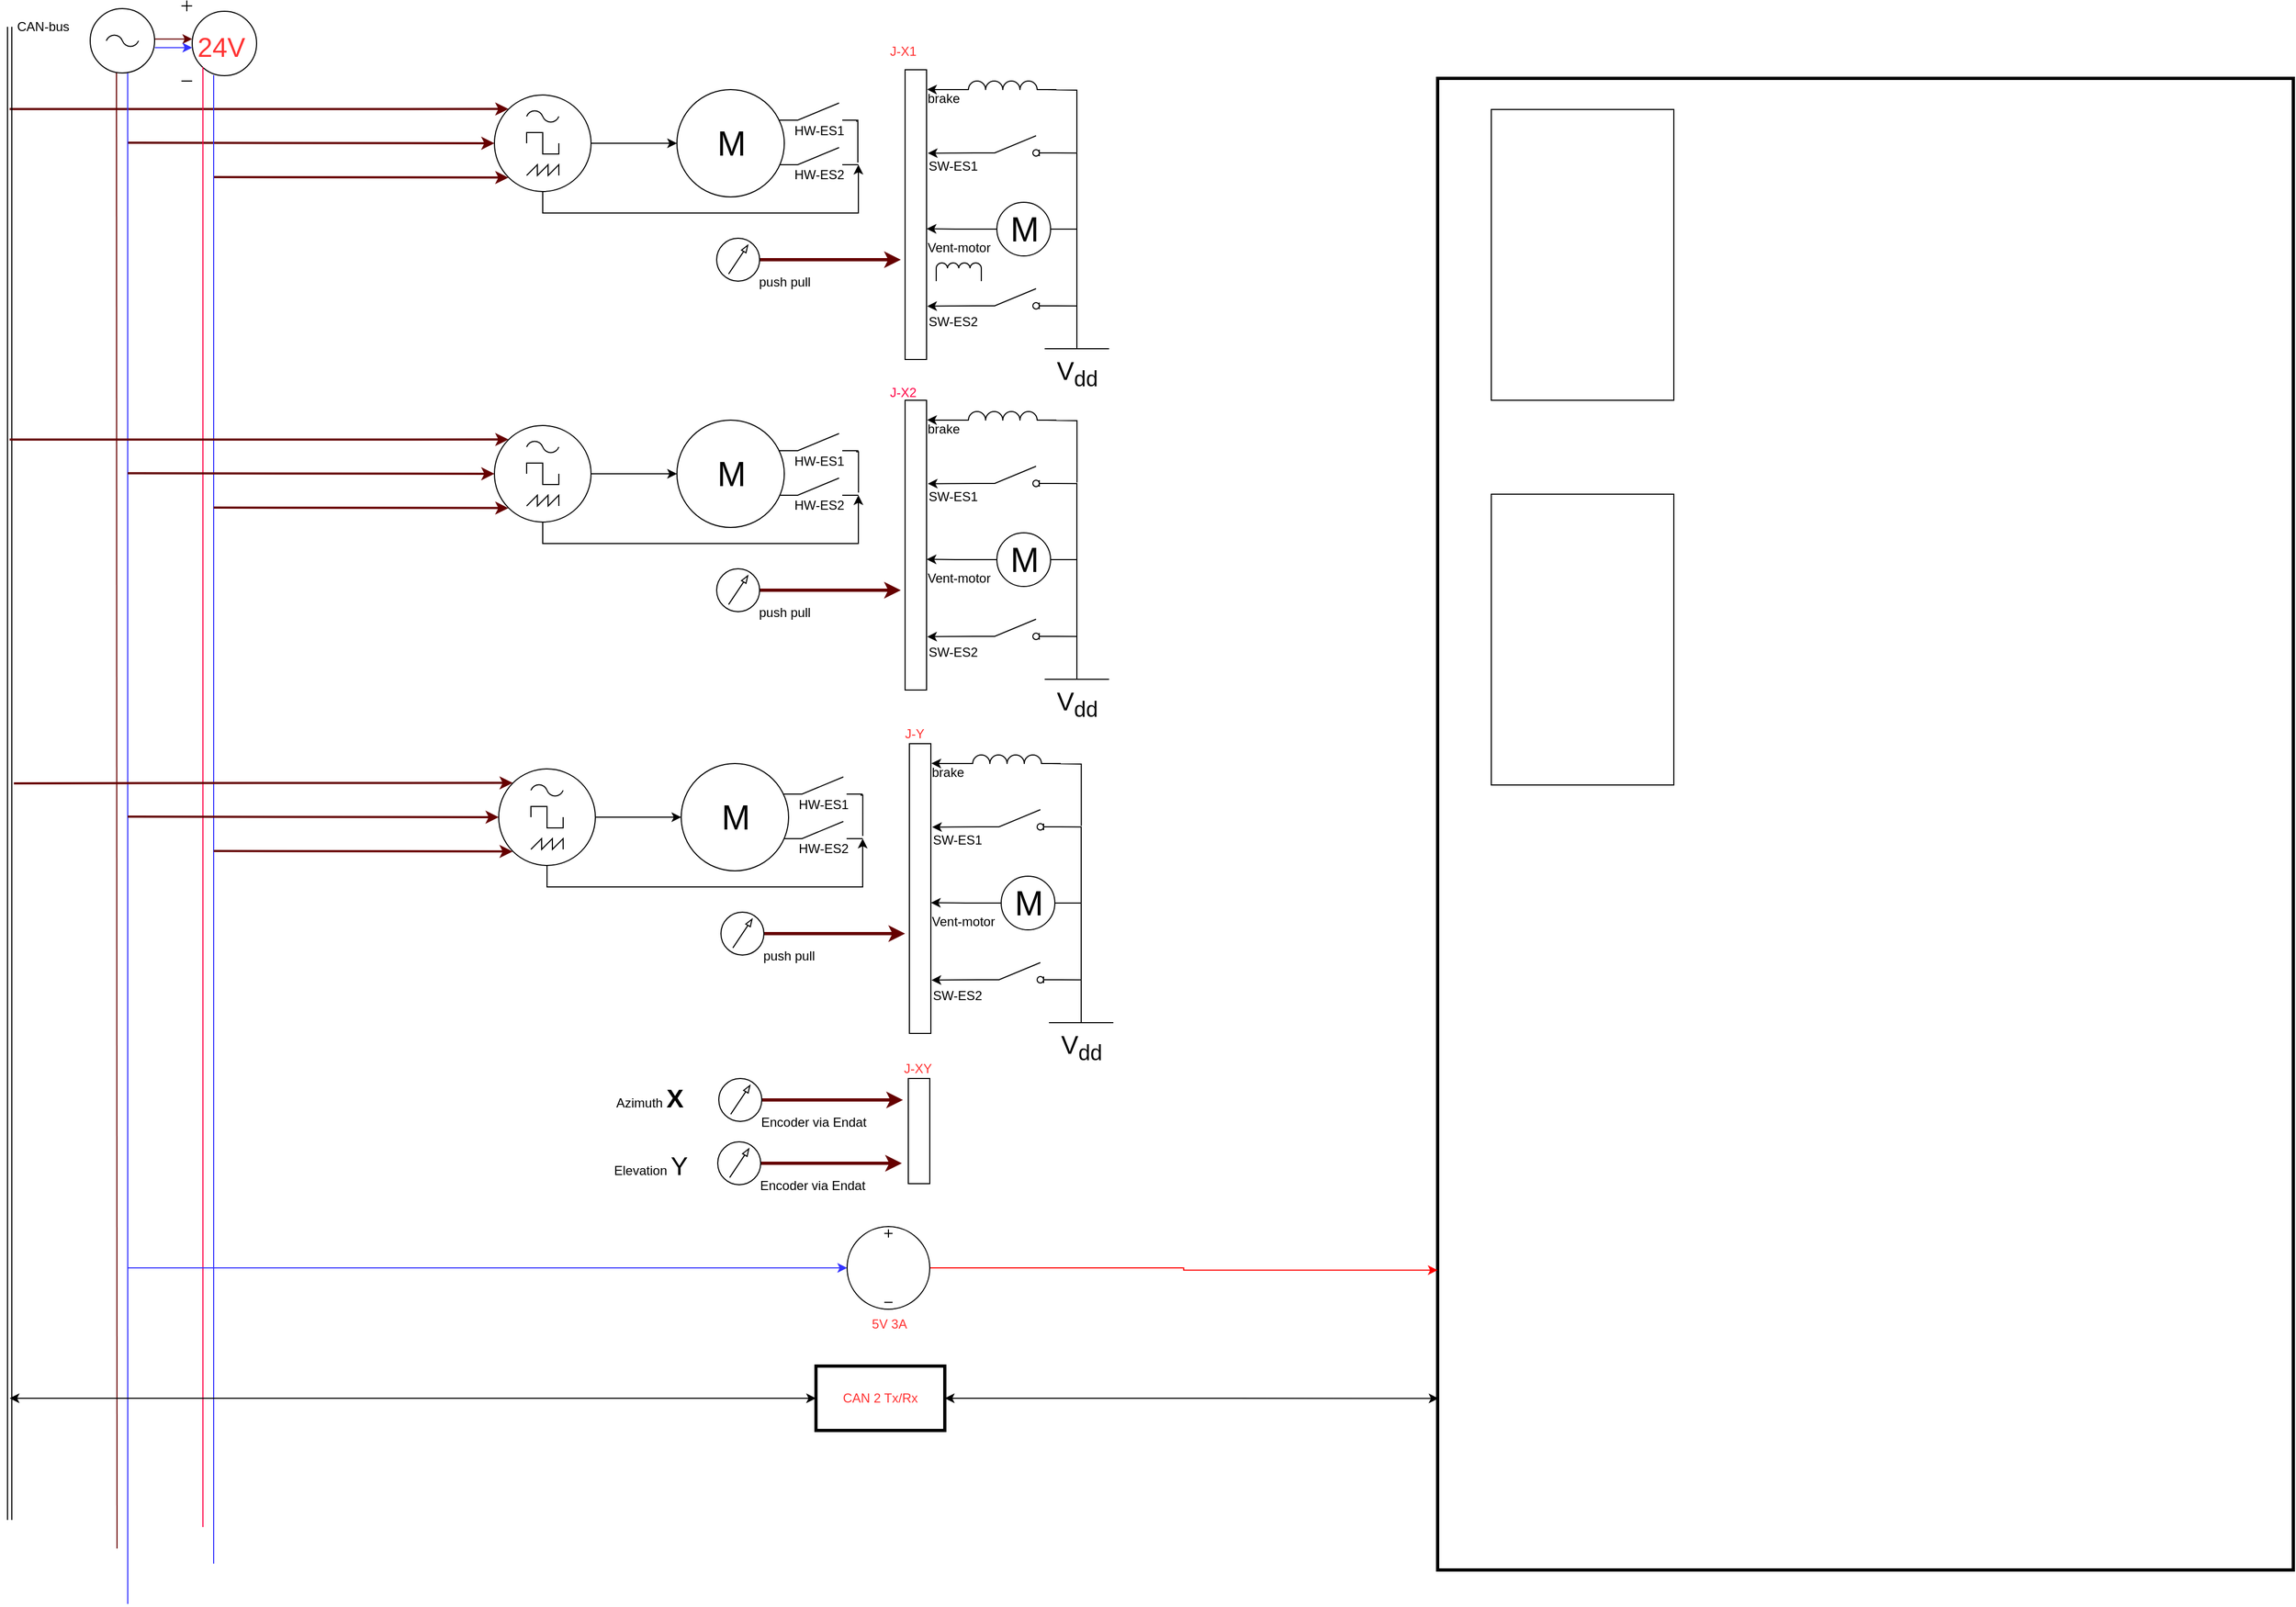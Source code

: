 <mxfile version="11.1.4" type="github"><diagram id="k7Rn1JQ0faa2xJi0YRyc" name="Page-1"><mxGraphModel dx="1357" dy="809" grid="1" gridSize="10" guides="1" tooltips="1" connect="1" arrows="1" fold="1" page="1" pageScale="1" pageWidth="1169" pageHeight="827" math="0" shadow="0"><root><mxCell id="0"/><mxCell id="1" parent="0"/><mxCell id="kiuilXGd3y-0MX6zGz9k-30" style="edgeStyle=orthogonalEdgeStyle;rounded=0;orthogonalLoop=1;jettySize=auto;html=1;exitX=1;exitY=0.845;exitDx=0;exitDy=0;exitPerimeter=0;endArrow=none;endFill=0;entryX=1;entryY=0.845;entryDx=0;entryDy=0;entryPerimeter=0;" parent="1" source="kiuilXGd3y-0MX6zGz9k-1" target="kiuilXGd3y-0MX6zGz9k-16" edge="1"><mxGeometry relative="1" as="geometry"><mxPoint x="1075" y="361" as="targetPoint"/><Array as="points"/></mxGeometry></mxCell><mxCell id="kiuilXGd3y-0MX6zGz9k-32" style="edgeStyle=orthogonalEdgeStyle;rounded=0;orthogonalLoop=1;jettySize=auto;html=1;exitX=0;exitY=0.845;exitDx=0;exitDy=0;exitPerimeter=0;endArrow=classic;endFill=1;entryX=1.06;entryY=0.288;entryDx=0;entryDy=0;entryPerimeter=0;" parent="1" source="kiuilXGd3y-0MX6zGz9k-1" target="kiuilXGd3y-0MX6zGz9k-45" edge="1"><mxGeometry relative="1" as="geometry"><mxPoint x="970.462" y="199.923" as="targetPoint"/></mxGeometry></mxCell><mxCell id="kiuilXGd3y-0MX6zGz9k-1" value="" style="pointerEvents=1;verticalLabelPosition=bottom;shadow=0;dashed=0;align=center;fillColor=#ffffff;html=1;verticalAlign=top;strokeWidth=1;shape=mxgraph.electrical.electro-mechanical.switch_disconnector;" parent="1" vertex="1"><mxGeometry x="999" y="183.5" width="75" height="19" as="geometry"/></mxCell><mxCell id="kiuilXGd3y-0MX6zGz9k-27" style="edgeStyle=orthogonalEdgeStyle;rounded=0;orthogonalLoop=1;jettySize=auto;html=1;exitX=1;exitY=1;exitDx=0;exitDy=0;exitPerimeter=0;entryX=1.02;entryY=0.813;entryDx=0;entryDy=0;entryPerimeter=0;endArrow=none;endFill=0;" parent="1" edge="1"><mxGeometry relative="1" as="geometry"><mxPoint x="888.5" y="170" as="sourcePoint"/><mxPoint x="890" y="208.5" as="targetPoint"/></mxGeometry></mxCell><mxCell id="kiuilXGd3y-0MX6zGz9k-2" value="" style="pointerEvents=1;verticalLabelPosition=bottom;shadow=0;dashed=0;align=center;fillColor=#ffffff;html=1;verticalAlign=top;strokeWidth=1;shape=mxgraph.electrical.electro-mechanical.make_contact;" parent="1" vertex="1"><mxGeometry x="815.5" y="153" width="75" height="16" as="geometry"/></mxCell><mxCell id="kiuilXGd3y-0MX6zGz9k-3" value="" style="pointerEvents=1;verticalLabelPosition=bottom;shadow=0;dashed=0;align=center;fillColor=#ffffff;html=1;verticalAlign=top;strokeWidth=1;shape=mxgraph.electrical.signal_sources.dc_source_1;" parent="1" vertex="1"><mxGeometry x="260" y="57.5" width="70" height="75" as="geometry"/></mxCell><mxCell id="kiuilXGd3y-0MX6zGz9k-244" style="edgeStyle=orthogonalEdgeStyle;rounded=0;orthogonalLoop=1;jettySize=auto;html=1;exitX=1.003;exitY=0.357;exitDx=0;exitDy=0;exitPerimeter=0;startArrow=none;startFill=0;endArrow=classic;endFill=1;strokeColor=#660000;strokeWidth=1;fontColor=#FF3333;entryX=0.143;entryY=0.379;entryDx=0;entryDy=0;entryPerimeter=0;" parent="1" edge="1"><mxGeometry relative="1" as="geometry"><mxPoint x="235.194" y="93.419" as="sourcePoint"/><mxPoint x="270.032" y="92.935" as="targetPoint"/></mxGeometry></mxCell><mxCell id="kiuilXGd3y-0MX6zGz9k-4" value="" style="pointerEvents=1;verticalLabelPosition=bottom;shadow=0;dashed=0;align=center;fillColor=#ffffff;html=1;verticalAlign=top;strokeWidth=1;shape=mxgraph.electrical.signal_sources.ac_source;" parent="1" vertex="1"><mxGeometry x="175" y="65" width="60" height="60" as="geometry"/></mxCell><mxCell id="kiuilXGd3y-0MX6zGz9k-59" style="edgeStyle=orthogonalEdgeStyle;rounded=0;orthogonalLoop=1;jettySize=auto;html=1;exitX=1;exitY=0.5;exitDx=0;exitDy=0;exitPerimeter=0;endArrow=classic;endFill=1;strokeColor=#660000;strokeWidth=3;" parent="1" source="kiuilXGd3y-0MX6zGz9k-5" edge="1"><mxGeometry relative="1" as="geometry"><mxPoint x="930" y="299" as="targetPoint"/></mxGeometry></mxCell><mxCell id="kiuilXGd3y-0MX6zGz9k-5" value="" style="perimeter=ellipsePerimeter;verticalLabelPosition=bottom;shadow=0;dashed=0;align=center;fillColor=#ffffff;html=1;verticalAlign=top;strokeWidth=1;shape=mxgraph.electrical.instruments.ampermeter;" parent="1" vertex="1"><mxGeometry x="758.5" y="279" width="40" height="40" as="geometry"/></mxCell><mxCell id="kiuilXGd3y-0MX6zGz9k-14" value="" style="pointerEvents=1;verticalLabelPosition=bottom;shadow=0;dashed=0;align=center;fillColor=#ffffff;html=1;verticalAlign=top;strokeWidth=1;shape=mxgraph.electrical.electro-mechanical.make_contact;" parent="1" vertex="1"><mxGeometry x="815.5" y="194.5" width="75" height="16" as="geometry"/></mxCell><mxCell id="kiuilXGd3y-0MX6zGz9k-33" style="edgeStyle=orthogonalEdgeStyle;rounded=0;orthogonalLoop=1;jettySize=auto;html=1;exitX=0;exitY=0.845;exitDx=0;exitDy=0;exitPerimeter=0;endArrow=classic;endFill=1;entryX=1.031;entryY=0.816;entryDx=0;entryDy=0;entryPerimeter=0;" parent="1" source="kiuilXGd3y-0MX6zGz9k-16" target="kiuilXGd3y-0MX6zGz9k-45" edge="1"><mxGeometry relative="1" as="geometry"><mxPoint x="970.462" y="341.462" as="targetPoint"/></mxGeometry></mxCell><mxCell id="kiuilXGd3y-0MX6zGz9k-16" value="" style="pointerEvents=1;verticalLabelPosition=bottom;shadow=0;dashed=0;align=center;fillColor=#ffffff;html=1;verticalAlign=top;strokeWidth=1;shape=mxgraph.electrical.electro-mechanical.switch_disconnector;" parent="1" vertex="1"><mxGeometry x="999" y="326" width="75" height="19" as="geometry"/></mxCell><mxCell id="kiuilXGd3y-0MX6zGz9k-17" value="M" style="verticalLabelPosition=middle;shadow=0;dashed=0;align=center;fillColor=#ffffff;html=1;verticalAlign=middle;strokeWidth=1;shape=ellipse;fontSize=32;fontColor=#000000;perimeter=ellipsePerimeter;" parent="1" vertex="1"><mxGeometry x="721.5" y="140.5" width="100" height="100" as="geometry"/></mxCell><mxCell id="kiuilXGd3y-0MX6zGz9k-37" style="edgeStyle=orthogonalEdgeStyle;rounded=0;orthogonalLoop=1;jettySize=auto;html=1;exitX=1;exitY=1;exitDx=0;exitDy=0;exitPerimeter=0;endArrow=none;endFill=0;" parent="1" source="kiuilXGd3y-0MX6zGz9k-19" edge="1"><mxGeometry relative="1" as="geometry"><mxPoint x="1094" y="199" as="targetPoint"/><mxPoint x="864.2" y="199" as="sourcePoint"/><Array as="points"><mxPoint x="1066" y="141"/><mxPoint x="1094" y="141"/></Array></mxGeometry></mxCell><mxCell id="kiuilXGd3y-0MX6zGz9k-47" style="edgeStyle=orthogonalEdgeStyle;rounded=0;orthogonalLoop=1;jettySize=auto;html=1;exitX=0;exitY=1;exitDx=0;exitDy=0;exitPerimeter=0;entryX=1.027;entryY=0.068;entryDx=0;entryDy=0;entryPerimeter=0;endArrow=classic;endFill=1;" parent="1" source="kiuilXGd3y-0MX6zGz9k-19" target="kiuilXGd3y-0MX6zGz9k-45" edge="1"><mxGeometry relative="1" as="geometry"><Array as="points"><mxPoint x="964" y="140"/><mxPoint x="964" y="140"/></Array></mxGeometry></mxCell><mxCell id="kiuilXGd3y-0MX6zGz9k-19" value="" style="pointerEvents=1;verticalLabelPosition=bottom;shadow=0;dashed=0;align=center;fillColor=#ffffff;html=1;verticalAlign=top;strokeWidth=1;shape=mxgraph.electrical.inductors.inductor_3;" parent="1" vertex="1"><mxGeometry x="975" y="132.5" width="100" height="8" as="geometry"/></mxCell><mxCell id="kiuilXGd3y-0MX6zGz9k-35" style="edgeStyle=orthogonalEdgeStyle;rounded=0;orthogonalLoop=1;jettySize=auto;html=1;exitX=1;exitY=0.5;exitDx=0;exitDy=0;endArrow=none;endFill=0;" parent="1" edge="1"><mxGeometry relative="1" as="geometry"><mxPoint x="1093.952" y="270.524" as="targetPoint"/><mxPoint x="1069.667" y="270.524" as="sourcePoint"/></mxGeometry></mxCell><mxCell id="kiuilXGd3y-0MX6zGz9k-36" style="edgeStyle=orthogonalEdgeStyle;rounded=0;orthogonalLoop=1;jettySize=auto;html=1;exitX=0;exitY=0.5;exitDx=0;exitDy=0;endArrow=classic;endFill=1;entryX=1.005;entryY=0.549;entryDx=0;entryDy=0;entryPerimeter=0;" parent="1" source="kiuilXGd3y-0MX6zGz9k-23" target="kiuilXGd3y-0MX6zGz9k-45" edge="1"><mxGeometry relative="1" as="geometry"><mxPoint x="970" y="270.524" as="targetPoint"/></mxGeometry></mxCell><mxCell id="kiuilXGd3y-0MX6zGz9k-23" value="M" style="verticalLabelPosition=middle;shadow=0;dashed=0;align=center;fillColor=#ffffff;html=1;verticalAlign=middle;strokeWidth=1;shape=ellipse;fontSize=32;fontColor=#000000;perimeter=ellipsePerimeter;" parent="1" vertex="1"><mxGeometry x="1019.5" y="245.5" width="50" height="50" as="geometry"/></mxCell><mxCell id="kiuilXGd3y-0MX6zGz9k-25" style="edgeStyle=orthogonalEdgeStyle;rounded=0;orthogonalLoop=1;jettySize=auto;html=1;exitX=1;exitY=0.5;exitDx=0;exitDy=0;exitPerimeter=0;entryX=0;entryY=0.5;entryDx=0;entryDy=0;" parent="1" source="kiuilXGd3y-0MX6zGz9k-24" target="kiuilXGd3y-0MX6zGz9k-17" edge="1"><mxGeometry relative="1" as="geometry"/></mxCell><mxCell id="kiuilXGd3y-0MX6zGz9k-29" style="edgeStyle=orthogonalEdgeStyle;rounded=0;orthogonalLoop=1;jettySize=auto;html=1;exitX=0.5;exitY=1;exitDx=0;exitDy=0;exitPerimeter=0;entryX=1;entryY=1;entryDx=0;entryDy=0;entryPerimeter=0;" parent="1" source="kiuilXGd3y-0MX6zGz9k-24" target="kiuilXGd3y-0MX6zGz9k-14" edge="1"><mxGeometry relative="1" as="geometry"><mxPoint x="903.5" y="279.5" as="targetPoint"/></mxGeometry></mxCell><mxCell id="kiuilXGd3y-0MX6zGz9k-61" style="edgeStyle=orthogonalEdgeStyle;rounded=0;orthogonalLoop=1;jettySize=auto;html=1;exitX=0;exitY=0.5;exitDx=0;exitDy=0;exitPerimeter=0;endArrow=none;endFill=0;strokeColor=#660000;strokeWidth=2;startArrow=classic;startFill=1;" parent="1" source="kiuilXGd3y-0MX6zGz9k-24" edge="1"><mxGeometry relative="1" as="geometry"><mxPoint x="210" y="190" as="targetPoint"/></mxGeometry></mxCell><mxCell id="kiuilXGd3y-0MX6zGz9k-62" style="edgeStyle=orthogonalEdgeStyle;rounded=0;orthogonalLoop=1;jettySize=auto;html=1;exitX=0.145;exitY=0.855;exitDx=0;exitDy=0;exitPerimeter=0;startArrow=classic;startFill=1;endArrow=none;endFill=0;strokeColor=#660000;strokeWidth=2;" parent="1" source="kiuilXGd3y-0MX6zGz9k-24" edge="1"><mxGeometry relative="1" as="geometry"><mxPoint x="290" y="222" as="targetPoint"/></mxGeometry></mxCell><mxCell id="kiuilXGd3y-0MX6zGz9k-63" style="edgeStyle=orthogonalEdgeStyle;rounded=0;orthogonalLoop=1;jettySize=auto;html=1;exitX=0.145;exitY=0.145;exitDx=0;exitDy=0;exitPerimeter=0;startArrow=classic;startFill=1;endArrow=none;endFill=0;strokeColor=#660000;strokeWidth=2;" parent="1" source="kiuilXGd3y-0MX6zGz9k-24" edge="1"><mxGeometry relative="1" as="geometry"><mxPoint x="100" y="158.647" as="targetPoint"/></mxGeometry></mxCell><mxCell id="kiuilXGd3y-0MX6zGz9k-24" value="" style="perimeter=ellipsePerimeter;verticalLabelPosition=bottom;shadow=0;dashed=0;align=center;fillColor=#ffffff;html=1;verticalAlign=top;strokeWidth=1;shape=mxgraph.electrical.instruments.signal_generator;" parent="1" vertex="1"><mxGeometry x="551.5" y="145.5" width="90" height="90" as="geometry"/></mxCell><mxCell id="kiuilXGd3y-0MX6zGz9k-31" value="V&lt;sub&gt;dd&lt;/sub&gt;" style="pointerEvents=1;verticalLabelPosition=bottom;shadow=0;dashed=0;align=center;fillColor=#ffffff;html=1;verticalAlign=top;strokeWidth=1;shape=mxgraph.electrical.signal_sources.vdd;fontSize=24;" parent="1" vertex="1"><mxGeometry x="1064" y="342" width="60" height="40" as="geometry"/></mxCell><mxCell id="kiuilXGd3y-0MX6zGz9k-38" value="HW-ES1" style="text;html=1;resizable=0;points=[];autosize=1;align=left;verticalAlign=top;spacingTop=-4;" parent="1" vertex="1"><mxGeometry x="829" y="169" width="70" height="20" as="geometry"/></mxCell><mxCell id="kiuilXGd3y-0MX6zGz9k-39" value="HW-ES2" style="text;html=1;" parent="1" vertex="1"><mxGeometry x="828.5" y="205.5" width="80" height="30" as="geometry"/></mxCell><mxCell id="kiuilXGd3y-0MX6zGz9k-40" value="brake" style="text;html=1;resizable=0;points=[];autosize=1;align=left;verticalAlign=top;spacingTop=-4;" parent="1" vertex="1"><mxGeometry x="953" y="139" width="50" height="20" as="geometry"/></mxCell><mxCell id="kiuilXGd3y-0MX6zGz9k-41" value="SW-ES1" style="text;html=1;resizable=0;points=[];autosize=1;align=left;verticalAlign=top;spacingTop=-4;" parent="1" vertex="1"><mxGeometry x="954" y="202" width="60" height="20" as="geometry"/></mxCell><mxCell id="kiuilXGd3y-0MX6zGz9k-42" value="&lt;div&gt;SW-ES2&lt;/div&gt;&lt;div&gt;&lt;br&gt;&lt;/div&gt;" style="text;html=1;resizable=0;points=[];autosize=1;align=left;verticalAlign=top;spacingTop=-4;" parent="1" vertex="1"><mxGeometry x="954" y="347" width="60" height="30" as="geometry"/></mxCell><mxCell id="kiuilXGd3y-0MX6zGz9k-43" value="Vent-motor" style="text;html=1;resizable=0;points=[];autosize=1;align=left;verticalAlign=top;spacingTop=-4;" parent="1" vertex="1"><mxGeometry x="953" y="278" width="80" height="20" as="geometry"/></mxCell><mxCell id="kiuilXGd3y-0MX6zGz9k-45" value="" style="rounded=0;whiteSpace=wrap;html=1;" parent="1" vertex="1"><mxGeometry x="934" y="122" width="20" height="270" as="geometry"/></mxCell><mxCell id="kiuilXGd3y-0MX6zGz9k-50" value="" style="shape=link;html=1;endArrow=classic;endFill=1;" parent="1" edge="1"><mxGeometry width="50" height="50" relative="1" as="geometry"><mxPoint x="100" y="1473.333" as="sourcePoint"/><mxPoint x="100" y="82" as="targetPoint"/></mxGeometry></mxCell><mxCell id="kiuilXGd3y-0MX6zGz9k-51" value="&lt;div&gt;CAN-bus&lt;/div&gt;&lt;div&gt;&lt;br&gt;&lt;/div&gt;" style="text;html=1;resizable=0;points=[];autosize=1;align=left;verticalAlign=top;spacingTop=-4;" parent="1" vertex="1"><mxGeometry x="105" y="72" width="70" height="30" as="geometry"/></mxCell><mxCell id="kiuilXGd3y-0MX6zGz9k-52" value="" style="endArrow=none;html=1;strokeColor=#FF0346;" parent="1" edge="1"><mxGeometry width="50" height="50" relative="1" as="geometry"><mxPoint x="280" y="119.5" as="sourcePoint"/><mxPoint x="280" y="1480" as="targetPoint"/></mxGeometry></mxCell><mxCell id="kiuilXGd3y-0MX6zGz9k-53" value="" style="endArrow=none;html=1;strokeColor=#3333FF;" parent="1" edge="1"><mxGeometry width="50" height="50" relative="1" as="geometry"><mxPoint x="290" y="127" as="sourcePoint"/><mxPoint x="290" y="1514.118" as="targetPoint"/></mxGeometry></mxCell><mxCell id="kiuilXGd3y-0MX6zGz9k-57" value="" style="endArrow=none;html=1;strokeColor=#660000;" parent="1" edge="1"><mxGeometry width="50" height="50" relative="1" as="geometry"><mxPoint x="199.5" y="125" as="sourcePoint"/><mxPoint x="200" y="1500" as="targetPoint"/></mxGeometry></mxCell><mxCell id="kiuilXGd3y-0MX6zGz9k-58" value="" style="endArrow=none;html=1;strokeColor=#3333FF;exitX=0.582;exitY=1.003;exitDx=0;exitDy=0;exitPerimeter=0;" parent="1" source="kiuilXGd3y-0MX6zGz9k-4" edge="1"><mxGeometry width="50" height="50" relative="1" as="geometry"><mxPoint x="209.5" y="132.5" as="sourcePoint"/><mxPoint x="210" y="1551.667" as="targetPoint"/></mxGeometry></mxCell><mxCell id="kiuilXGd3y-0MX6zGz9k-60" value="push pull" style="text;html=1;resizable=0;points=[];autosize=1;align=left;verticalAlign=top;spacingTop=-4;strokeWidth=3;" parent="1" vertex="1"><mxGeometry x="796" y="310" width="70" height="20" as="geometry"/></mxCell><mxCell id="kiuilXGd3y-0MX6zGz9k-165" style="edgeStyle=orthogonalEdgeStyle;rounded=0;orthogonalLoop=1;jettySize=auto;html=1;exitX=1;exitY=0.845;exitDx=0;exitDy=0;exitPerimeter=0;endArrow=none;endFill=0;entryX=1;entryY=0.845;entryDx=0;entryDy=0;entryPerimeter=0;" parent="1" source="kiuilXGd3y-0MX6zGz9k-167" target="kiuilXGd3y-0MX6zGz9k-174" edge="1"><mxGeometry relative="1" as="geometry"><mxPoint x="1075" y="669" as="targetPoint"/><Array as="points"/></mxGeometry></mxCell><mxCell id="kiuilXGd3y-0MX6zGz9k-166" style="edgeStyle=orthogonalEdgeStyle;rounded=0;orthogonalLoop=1;jettySize=auto;html=1;exitX=0;exitY=0.845;exitDx=0;exitDy=0;exitPerimeter=0;endArrow=classic;endFill=1;entryX=1.06;entryY=0.288;entryDx=0;entryDy=0;entryPerimeter=0;" parent="1" source="kiuilXGd3y-0MX6zGz9k-167" target="kiuilXGd3y-0MX6zGz9k-195" edge="1"><mxGeometry relative="1" as="geometry"><mxPoint x="970.462" y="507.923" as="targetPoint"/></mxGeometry></mxCell><mxCell id="kiuilXGd3y-0MX6zGz9k-167" value="" style="pointerEvents=1;verticalLabelPosition=bottom;shadow=0;dashed=0;align=center;fillColor=#ffffff;html=1;verticalAlign=top;strokeWidth=1;shape=mxgraph.electrical.electro-mechanical.switch_disconnector;" parent="1" vertex="1"><mxGeometry x="999" y="491.5" width="75" height="19" as="geometry"/></mxCell><mxCell id="kiuilXGd3y-0MX6zGz9k-168" style="edgeStyle=orthogonalEdgeStyle;rounded=0;orthogonalLoop=1;jettySize=auto;html=1;exitX=1;exitY=1;exitDx=0;exitDy=0;exitPerimeter=0;entryX=1.02;entryY=0.813;entryDx=0;entryDy=0;entryPerimeter=0;endArrow=none;endFill=0;" parent="1" edge="1"><mxGeometry relative="1" as="geometry"><mxPoint x="888.5" y="478" as="sourcePoint"/><mxPoint x="890.588" y="516.059" as="targetPoint"/></mxGeometry></mxCell><mxCell id="kiuilXGd3y-0MX6zGz9k-169" value="" style="pointerEvents=1;verticalLabelPosition=bottom;shadow=0;dashed=0;align=center;fillColor=#ffffff;html=1;verticalAlign=top;strokeWidth=1;shape=mxgraph.electrical.electro-mechanical.make_contact;" parent="1" vertex="1"><mxGeometry x="815.5" y="461" width="75" height="16" as="geometry"/></mxCell><mxCell id="kiuilXGd3y-0MX6zGz9k-170" style="edgeStyle=orthogonalEdgeStyle;rounded=0;orthogonalLoop=1;jettySize=auto;html=1;exitX=1;exitY=0.5;exitDx=0;exitDy=0;exitPerimeter=0;endArrow=classic;endFill=1;strokeColor=#660000;strokeWidth=3;" parent="1" source="kiuilXGd3y-0MX6zGz9k-171" edge="1"><mxGeometry relative="1" as="geometry"><mxPoint x="930" y="607" as="targetPoint"/></mxGeometry></mxCell><mxCell id="kiuilXGd3y-0MX6zGz9k-171" value="" style="perimeter=ellipsePerimeter;verticalLabelPosition=bottom;shadow=0;dashed=0;align=center;fillColor=#ffffff;html=1;verticalAlign=top;strokeWidth=1;shape=mxgraph.electrical.instruments.ampermeter;" parent="1" vertex="1"><mxGeometry x="758.5" y="587" width="40" height="40" as="geometry"/></mxCell><mxCell id="kiuilXGd3y-0MX6zGz9k-172" value="" style="pointerEvents=1;verticalLabelPosition=bottom;shadow=0;dashed=0;align=center;fillColor=#ffffff;html=1;verticalAlign=top;strokeWidth=1;shape=mxgraph.electrical.electro-mechanical.make_contact;" parent="1" vertex="1"><mxGeometry x="815.5" y="502.5" width="75" height="16" as="geometry"/></mxCell><mxCell id="kiuilXGd3y-0MX6zGz9k-173" style="edgeStyle=orthogonalEdgeStyle;rounded=0;orthogonalLoop=1;jettySize=auto;html=1;exitX=0;exitY=0.845;exitDx=0;exitDy=0;exitPerimeter=0;endArrow=classic;endFill=1;entryX=1.031;entryY=0.816;entryDx=0;entryDy=0;entryPerimeter=0;" parent="1" source="kiuilXGd3y-0MX6zGz9k-174" target="kiuilXGd3y-0MX6zGz9k-195" edge="1"><mxGeometry relative="1" as="geometry"><mxPoint x="970.462" y="649.462" as="targetPoint"/></mxGeometry></mxCell><mxCell id="kiuilXGd3y-0MX6zGz9k-174" value="" style="pointerEvents=1;verticalLabelPosition=bottom;shadow=0;dashed=0;align=center;fillColor=#ffffff;html=1;verticalAlign=top;strokeWidth=1;shape=mxgraph.electrical.electro-mechanical.switch_disconnector;" parent="1" vertex="1"><mxGeometry x="999" y="634" width="75" height="19" as="geometry"/></mxCell><mxCell id="kiuilXGd3y-0MX6zGz9k-175" value="M" style="verticalLabelPosition=middle;shadow=0;dashed=0;align=center;fillColor=#ffffff;html=1;verticalAlign=middle;strokeWidth=1;shape=ellipse;fontSize=32;fontColor=#000000;perimeter=ellipsePerimeter;" parent="1" vertex="1"><mxGeometry x="721.5" y="448.5" width="100" height="100" as="geometry"/></mxCell><mxCell id="kiuilXGd3y-0MX6zGz9k-176" style="edgeStyle=orthogonalEdgeStyle;rounded=0;orthogonalLoop=1;jettySize=auto;html=1;exitX=1;exitY=1;exitDx=0;exitDy=0;exitPerimeter=0;endArrow=none;endFill=0;" parent="1" source="kiuilXGd3y-0MX6zGz9k-178" edge="1"><mxGeometry relative="1" as="geometry"><mxPoint x="1094.118" y="506.647" as="targetPoint"/><mxPoint x="864.2" y="507" as="sourcePoint"/><Array as="points"><mxPoint x="1066" y="449"/><mxPoint x="1094" y="449"/></Array></mxGeometry></mxCell><mxCell id="kiuilXGd3y-0MX6zGz9k-177" style="edgeStyle=orthogonalEdgeStyle;rounded=0;orthogonalLoop=1;jettySize=auto;html=1;exitX=0;exitY=1;exitDx=0;exitDy=0;exitPerimeter=0;entryX=1.027;entryY=0.068;entryDx=0;entryDy=0;entryPerimeter=0;endArrow=classic;endFill=1;" parent="1" source="kiuilXGd3y-0MX6zGz9k-178" target="kiuilXGd3y-0MX6zGz9k-195" edge="1"><mxGeometry relative="1" as="geometry"><Array as="points"><mxPoint x="964" y="448"/><mxPoint x="964" y="448"/></Array></mxGeometry></mxCell><mxCell id="kiuilXGd3y-0MX6zGz9k-178" value="" style="pointerEvents=1;verticalLabelPosition=bottom;shadow=0;dashed=0;align=center;fillColor=#ffffff;html=1;verticalAlign=top;strokeWidth=1;shape=mxgraph.electrical.inductors.inductor_3;" parent="1" vertex="1"><mxGeometry x="975" y="440.5" width="100" height="8" as="geometry"/></mxCell><mxCell id="kiuilXGd3y-0MX6zGz9k-179" style="edgeStyle=orthogonalEdgeStyle;rounded=0;orthogonalLoop=1;jettySize=auto;html=1;exitX=1;exitY=0.5;exitDx=0;exitDy=0;endArrow=none;endFill=0;" parent="1" edge="1"><mxGeometry relative="1" as="geometry"><mxPoint x="1094.118" y="578.412" as="targetPoint"/><mxPoint x="1069.667" y="578.524" as="sourcePoint"/></mxGeometry></mxCell><mxCell id="kiuilXGd3y-0MX6zGz9k-180" style="edgeStyle=orthogonalEdgeStyle;rounded=0;orthogonalLoop=1;jettySize=auto;html=1;exitX=0;exitY=0.5;exitDx=0;exitDy=0;endArrow=classic;endFill=1;entryX=1.005;entryY=0.549;entryDx=0;entryDy=0;entryPerimeter=0;" parent="1" source="kiuilXGd3y-0MX6zGz9k-181" target="kiuilXGd3y-0MX6zGz9k-195" edge="1"><mxGeometry relative="1" as="geometry"><mxPoint x="970" y="578.524" as="targetPoint"/></mxGeometry></mxCell><mxCell id="kiuilXGd3y-0MX6zGz9k-181" value="M" style="verticalLabelPosition=middle;shadow=0;dashed=0;align=center;fillColor=#ffffff;html=1;verticalAlign=middle;strokeWidth=1;shape=ellipse;fontSize=32;fontColor=#000000;perimeter=ellipsePerimeter;" parent="1" vertex="1"><mxGeometry x="1019.5" y="553.5" width="50" height="50" as="geometry"/></mxCell><mxCell id="kiuilXGd3y-0MX6zGz9k-182" style="edgeStyle=orthogonalEdgeStyle;rounded=0;orthogonalLoop=1;jettySize=auto;html=1;exitX=1;exitY=0.5;exitDx=0;exitDy=0;exitPerimeter=0;entryX=0;entryY=0.5;entryDx=0;entryDy=0;" parent="1" source="kiuilXGd3y-0MX6zGz9k-187" target="kiuilXGd3y-0MX6zGz9k-175" edge="1"><mxGeometry relative="1" as="geometry"/></mxCell><mxCell id="kiuilXGd3y-0MX6zGz9k-183" style="edgeStyle=orthogonalEdgeStyle;rounded=0;orthogonalLoop=1;jettySize=auto;html=1;exitX=0.5;exitY=1;exitDx=0;exitDy=0;exitPerimeter=0;entryX=1;entryY=1;entryDx=0;entryDy=0;entryPerimeter=0;" parent="1" source="kiuilXGd3y-0MX6zGz9k-187" target="kiuilXGd3y-0MX6zGz9k-172" edge="1"><mxGeometry relative="1" as="geometry"><mxPoint x="903.5" y="587.5" as="targetPoint"/></mxGeometry></mxCell><mxCell id="kiuilXGd3y-0MX6zGz9k-184" style="edgeStyle=orthogonalEdgeStyle;rounded=0;orthogonalLoop=1;jettySize=auto;html=1;exitX=0;exitY=0.5;exitDx=0;exitDy=0;exitPerimeter=0;endArrow=none;endFill=0;strokeColor=#660000;strokeWidth=2;startArrow=classic;startFill=1;" parent="1" source="kiuilXGd3y-0MX6zGz9k-187" edge="1"><mxGeometry relative="1" as="geometry"><mxPoint x="210" y="498" as="targetPoint"/></mxGeometry></mxCell><mxCell id="kiuilXGd3y-0MX6zGz9k-185" style="edgeStyle=orthogonalEdgeStyle;rounded=0;orthogonalLoop=1;jettySize=auto;html=1;exitX=0.145;exitY=0.855;exitDx=0;exitDy=0;exitPerimeter=0;startArrow=classic;startFill=1;endArrow=none;endFill=0;strokeColor=#660000;strokeWidth=2;" parent="1" source="kiuilXGd3y-0MX6zGz9k-187" edge="1"><mxGeometry relative="1" as="geometry"><mxPoint x="290" y="530" as="targetPoint"/></mxGeometry></mxCell><mxCell id="kiuilXGd3y-0MX6zGz9k-186" style="edgeStyle=orthogonalEdgeStyle;rounded=0;orthogonalLoop=1;jettySize=auto;html=1;exitX=0.145;exitY=0.145;exitDx=0;exitDy=0;exitPerimeter=0;startArrow=classic;startFill=1;endArrow=none;endFill=0;strokeColor=#660000;strokeWidth=2;" parent="1" source="kiuilXGd3y-0MX6zGz9k-187" edge="1"><mxGeometry relative="1" as="geometry"><mxPoint x="100" y="466.647" as="targetPoint"/></mxGeometry></mxCell><mxCell id="kiuilXGd3y-0MX6zGz9k-187" value="" style="perimeter=ellipsePerimeter;verticalLabelPosition=bottom;shadow=0;dashed=0;align=center;fillColor=#ffffff;html=1;verticalAlign=top;strokeWidth=1;shape=mxgraph.electrical.instruments.signal_generator;" parent="1" vertex="1"><mxGeometry x="551.5" y="453.5" width="90" height="90" as="geometry"/></mxCell><mxCell id="kiuilXGd3y-0MX6zGz9k-188" value="V&lt;sub&gt;dd&lt;/sub&gt;" style="pointerEvents=1;verticalLabelPosition=bottom;shadow=0;dashed=0;align=center;fillColor=#ffffff;html=1;verticalAlign=top;strokeWidth=1;shape=mxgraph.electrical.signal_sources.vdd;fontSize=24;" parent="1" vertex="1"><mxGeometry x="1064" y="650" width="60" height="40" as="geometry"/></mxCell><mxCell id="kiuilXGd3y-0MX6zGz9k-189" value="HW-ES1" style="text;html=1;resizable=0;points=[];autosize=1;align=left;verticalAlign=top;spacingTop=-4;" parent="1" vertex="1"><mxGeometry x="829" y="477" width="70" height="20" as="geometry"/></mxCell><mxCell id="kiuilXGd3y-0MX6zGz9k-190" value="HW-ES2" style="text;html=1;" parent="1" vertex="1"><mxGeometry x="828.5" y="513.5" width="80" height="30" as="geometry"/></mxCell><mxCell id="kiuilXGd3y-0MX6zGz9k-191" value="brake" style="text;html=1;resizable=0;points=[];autosize=1;align=left;verticalAlign=top;spacingTop=-4;" parent="1" vertex="1"><mxGeometry x="953" y="447" width="50" height="20" as="geometry"/></mxCell><mxCell id="kiuilXGd3y-0MX6zGz9k-192" value="SW-ES1" style="text;html=1;resizable=0;points=[];autosize=1;align=left;verticalAlign=top;spacingTop=-4;" parent="1" vertex="1"><mxGeometry x="954" y="510" width="60" height="20" as="geometry"/></mxCell><mxCell id="kiuilXGd3y-0MX6zGz9k-193" value="&lt;div&gt;SW-ES2&lt;/div&gt;&lt;div&gt;&lt;br&gt;&lt;/div&gt;" style="text;html=1;resizable=0;points=[];autosize=1;align=left;verticalAlign=top;spacingTop=-4;" parent="1" vertex="1"><mxGeometry x="954" y="655" width="60" height="30" as="geometry"/></mxCell><mxCell id="kiuilXGd3y-0MX6zGz9k-194" value="Vent-motor" style="text;html=1;resizable=0;points=[];autosize=1;align=left;verticalAlign=top;spacingTop=-4;" parent="1" vertex="1"><mxGeometry x="953" y="586" width="80" height="20" as="geometry"/></mxCell><mxCell id="kiuilXGd3y-0MX6zGz9k-195" value="" style="rounded=0;whiteSpace=wrap;html=1;" parent="1" vertex="1"><mxGeometry x="934" y="430" width="20" height="270" as="geometry"/></mxCell><mxCell id="kiuilXGd3y-0MX6zGz9k-196" value="push pull" style="text;html=1;resizable=0;points=[];autosize=1;align=left;verticalAlign=top;spacingTop=-4;strokeWidth=3;" parent="1" vertex="1"><mxGeometry x="796" y="618" width="70" height="20" as="geometry"/></mxCell><mxCell id="kiuilXGd3y-0MX6zGz9k-197" style="edgeStyle=orthogonalEdgeStyle;rounded=0;orthogonalLoop=1;jettySize=auto;html=1;exitX=1;exitY=0.845;exitDx=0;exitDy=0;exitPerimeter=0;endArrow=none;endFill=0;entryX=1;entryY=0.845;entryDx=0;entryDy=0;entryPerimeter=0;" parent="1" source="kiuilXGd3y-0MX6zGz9k-199" target="kiuilXGd3y-0MX6zGz9k-206" edge="1"><mxGeometry relative="1" as="geometry"><mxPoint x="1079" y="989" as="targetPoint"/><Array as="points"/></mxGeometry></mxCell><mxCell id="kiuilXGd3y-0MX6zGz9k-198" style="edgeStyle=orthogonalEdgeStyle;rounded=0;orthogonalLoop=1;jettySize=auto;html=1;exitX=0;exitY=0.845;exitDx=0;exitDy=0;exitPerimeter=0;endArrow=classic;endFill=1;entryX=1.06;entryY=0.288;entryDx=0;entryDy=0;entryPerimeter=0;" parent="1" source="kiuilXGd3y-0MX6zGz9k-199" target="kiuilXGd3y-0MX6zGz9k-227" edge="1"><mxGeometry relative="1" as="geometry"><mxPoint x="974.462" y="827.923" as="targetPoint"/></mxGeometry></mxCell><mxCell id="kiuilXGd3y-0MX6zGz9k-199" value="" style="pointerEvents=1;verticalLabelPosition=bottom;shadow=0;dashed=0;align=center;fillColor=#ffffff;html=1;verticalAlign=top;strokeWidth=1;shape=mxgraph.electrical.electro-mechanical.switch_disconnector;" parent="1" vertex="1"><mxGeometry x="1003" y="811.5" width="75" height="19" as="geometry"/></mxCell><mxCell id="kiuilXGd3y-0MX6zGz9k-200" style="edgeStyle=orthogonalEdgeStyle;rounded=0;orthogonalLoop=1;jettySize=auto;html=1;exitX=1;exitY=1;exitDx=0;exitDy=0;exitPerimeter=0;entryX=1.02;entryY=0.813;entryDx=0;entryDy=0;entryPerimeter=0;endArrow=none;endFill=0;" parent="1" edge="1"><mxGeometry relative="1" as="geometry"><mxPoint x="892.5" y="798" as="sourcePoint"/><mxPoint x="894.588" y="836.059" as="targetPoint"/></mxGeometry></mxCell><mxCell id="kiuilXGd3y-0MX6zGz9k-201" value="" style="pointerEvents=1;verticalLabelPosition=bottom;shadow=0;dashed=0;align=center;fillColor=#ffffff;html=1;verticalAlign=top;strokeWidth=1;shape=mxgraph.electrical.electro-mechanical.make_contact;" parent="1" vertex="1"><mxGeometry x="819.5" y="781" width="75" height="16" as="geometry"/></mxCell><mxCell id="kiuilXGd3y-0MX6zGz9k-202" style="edgeStyle=orthogonalEdgeStyle;rounded=0;orthogonalLoop=1;jettySize=auto;html=1;exitX=1;exitY=0.5;exitDx=0;exitDy=0;exitPerimeter=0;endArrow=classic;endFill=1;strokeColor=#660000;strokeWidth=3;" parent="1" source="kiuilXGd3y-0MX6zGz9k-203" edge="1"><mxGeometry relative="1" as="geometry"><mxPoint x="934" y="927" as="targetPoint"/></mxGeometry></mxCell><mxCell id="kiuilXGd3y-0MX6zGz9k-203" value="" style="perimeter=ellipsePerimeter;verticalLabelPosition=bottom;shadow=0;dashed=0;align=center;fillColor=#ffffff;html=1;verticalAlign=top;strokeWidth=1;shape=mxgraph.electrical.instruments.ampermeter;" parent="1" vertex="1"><mxGeometry x="762.5" y="907" width="40" height="40" as="geometry"/></mxCell><mxCell id="kiuilXGd3y-0MX6zGz9k-204" value="" style="pointerEvents=1;verticalLabelPosition=bottom;shadow=0;dashed=0;align=center;fillColor=#ffffff;html=1;verticalAlign=top;strokeWidth=1;shape=mxgraph.electrical.electro-mechanical.make_contact;" parent="1" vertex="1"><mxGeometry x="819.5" y="822.5" width="75" height="16" as="geometry"/></mxCell><mxCell id="kiuilXGd3y-0MX6zGz9k-205" style="edgeStyle=orthogonalEdgeStyle;rounded=0;orthogonalLoop=1;jettySize=auto;html=1;exitX=0;exitY=0.845;exitDx=0;exitDy=0;exitPerimeter=0;endArrow=classic;endFill=1;entryX=1.031;entryY=0.816;entryDx=0;entryDy=0;entryPerimeter=0;" parent="1" source="kiuilXGd3y-0MX6zGz9k-206" target="kiuilXGd3y-0MX6zGz9k-227" edge="1"><mxGeometry relative="1" as="geometry"><mxPoint x="974.462" y="969.462" as="targetPoint"/></mxGeometry></mxCell><mxCell id="kiuilXGd3y-0MX6zGz9k-206" value="" style="pointerEvents=1;verticalLabelPosition=bottom;shadow=0;dashed=0;align=center;fillColor=#ffffff;html=1;verticalAlign=top;strokeWidth=1;shape=mxgraph.electrical.electro-mechanical.switch_disconnector;" parent="1" vertex="1"><mxGeometry x="1003" y="954" width="75" height="19" as="geometry"/></mxCell><mxCell id="kiuilXGd3y-0MX6zGz9k-207" value="M" style="verticalLabelPosition=middle;shadow=0;dashed=0;align=center;fillColor=#ffffff;html=1;verticalAlign=middle;strokeWidth=1;shape=ellipse;fontSize=32;fontColor=#000000;perimeter=ellipsePerimeter;" parent="1" vertex="1"><mxGeometry x="725.5" y="768.5" width="100" height="100" as="geometry"/></mxCell><mxCell id="kiuilXGd3y-0MX6zGz9k-208" style="edgeStyle=orthogonalEdgeStyle;rounded=0;orthogonalLoop=1;jettySize=auto;html=1;exitX=1;exitY=1;exitDx=0;exitDy=0;exitPerimeter=0;endArrow=none;endFill=0;" parent="1" source="kiuilXGd3y-0MX6zGz9k-210" edge="1"><mxGeometry relative="1" as="geometry"><mxPoint x="1098.118" y="826.647" as="targetPoint"/><mxPoint x="868.2" y="827" as="sourcePoint"/><Array as="points"><mxPoint x="1070" y="769"/><mxPoint x="1098" y="769"/></Array></mxGeometry></mxCell><mxCell id="kiuilXGd3y-0MX6zGz9k-209" style="edgeStyle=orthogonalEdgeStyle;rounded=0;orthogonalLoop=1;jettySize=auto;html=1;exitX=0;exitY=1;exitDx=0;exitDy=0;exitPerimeter=0;entryX=1.027;entryY=0.068;entryDx=0;entryDy=0;entryPerimeter=0;endArrow=classic;endFill=1;" parent="1" source="kiuilXGd3y-0MX6zGz9k-210" target="kiuilXGd3y-0MX6zGz9k-227" edge="1"><mxGeometry relative="1" as="geometry"><Array as="points"><mxPoint x="968" y="768"/><mxPoint x="968" y="768"/></Array></mxGeometry></mxCell><mxCell id="kiuilXGd3y-0MX6zGz9k-210" value="" style="pointerEvents=1;verticalLabelPosition=bottom;shadow=0;dashed=0;align=center;fillColor=#ffffff;html=1;verticalAlign=top;strokeWidth=1;shape=mxgraph.electrical.inductors.inductor_3;" parent="1" vertex="1"><mxGeometry x="979" y="760.5" width="100" height="8" as="geometry"/></mxCell><mxCell id="kiuilXGd3y-0MX6zGz9k-211" style="edgeStyle=orthogonalEdgeStyle;rounded=0;orthogonalLoop=1;jettySize=auto;html=1;exitX=1;exitY=0.5;exitDx=0;exitDy=0;endArrow=none;endFill=0;" parent="1" edge="1"><mxGeometry relative="1" as="geometry"><mxPoint x="1098.118" y="898.412" as="targetPoint"/><mxPoint x="1073.667" y="898.524" as="sourcePoint"/></mxGeometry></mxCell><mxCell id="kiuilXGd3y-0MX6zGz9k-212" style="edgeStyle=orthogonalEdgeStyle;rounded=0;orthogonalLoop=1;jettySize=auto;html=1;exitX=0;exitY=0.5;exitDx=0;exitDy=0;endArrow=classic;endFill=1;entryX=1.005;entryY=0.549;entryDx=0;entryDy=0;entryPerimeter=0;" parent="1" source="kiuilXGd3y-0MX6zGz9k-213" target="kiuilXGd3y-0MX6zGz9k-227" edge="1"><mxGeometry relative="1" as="geometry"><mxPoint x="974" y="898.524" as="targetPoint"/></mxGeometry></mxCell><mxCell id="kiuilXGd3y-0MX6zGz9k-213" value="M" style="verticalLabelPosition=middle;shadow=0;dashed=0;align=center;fillColor=#ffffff;html=1;verticalAlign=middle;strokeWidth=1;shape=ellipse;fontSize=32;fontColor=#000000;perimeter=ellipsePerimeter;" parent="1" vertex="1"><mxGeometry x="1023.5" y="873.5" width="50" height="50" as="geometry"/></mxCell><mxCell id="kiuilXGd3y-0MX6zGz9k-214" style="edgeStyle=orthogonalEdgeStyle;rounded=0;orthogonalLoop=1;jettySize=auto;html=1;exitX=1;exitY=0.5;exitDx=0;exitDy=0;exitPerimeter=0;entryX=0;entryY=0.5;entryDx=0;entryDy=0;" parent="1" source="kiuilXGd3y-0MX6zGz9k-219" target="kiuilXGd3y-0MX6zGz9k-207" edge="1"><mxGeometry relative="1" as="geometry"/></mxCell><mxCell id="kiuilXGd3y-0MX6zGz9k-215" style="edgeStyle=orthogonalEdgeStyle;rounded=0;orthogonalLoop=1;jettySize=auto;html=1;exitX=0.5;exitY=1;exitDx=0;exitDy=0;exitPerimeter=0;entryX=1;entryY=1;entryDx=0;entryDy=0;entryPerimeter=0;" parent="1" source="kiuilXGd3y-0MX6zGz9k-219" target="kiuilXGd3y-0MX6zGz9k-204" edge="1"><mxGeometry relative="1" as="geometry"><mxPoint x="907.5" y="907.5" as="targetPoint"/></mxGeometry></mxCell><mxCell id="kiuilXGd3y-0MX6zGz9k-216" style="edgeStyle=orthogonalEdgeStyle;rounded=0;orthogonalLoop=1;jettySize=auto;html=1;exitX=0;exitY=0.5;exitDx=0;exitDy=0;exitPerimeter=0;endArrow=none;endFill=0;strokeColor=#660000;strokeWidth=2;startArrow=classic;startFill=1;" parent="1" source="kiuilXGd3y-0MX6zGz9k-219" edge="1"><mxGeometry relative="1" as="geometry"><mxPoint x="210" y="818" as="targetPoint"/></mxGeometry></mxCell><mxCell id="kiuilXGd3y-0MX6zGz9k-217" style="edgeStyle=orthogonalEdgeStyle;rounded=0;orthogonalLoop=1;jettySize=auto;html=1;exitX=0.145;exitY=0.855;exitDx=0;exitDy=0;exitPerimeter=0;startArrow=classic;startFill=1;endArrow=none;endFill=0;strokeColor=#660000;strokeWidth=2;" parent="1" source="kiuilXGd3y-0MX6zGz9k-219" edge="1"><mxGeometry relative="1" as="geometry"><mxPoint x="290" y="850" as="targetPoint"/></mxGeometry></mxCell><mxCell id="kiuilXGd3y-0MX6zGz9k-218" style="edgeStyle=orthogonalEdgeStyle;rounded=0;orthogonalLoop=1;jettySize=auto;html=1;exitX=0.145;exitY=0.145;exitDx=0;exitDy=0;exitPerimeter=0;startArrow=classic;startFill=1;endArrow=none;endFill=0;strokeColor=#660000;strokeWidth=2;" parent="1" source="kiuilXGd3y-0MX6zGz9k-219" edge="1"><mxGeometry relative="1" as="geometry"><mxPoint x="104" y="787" as="targetPoint"/></mxGeometry></mxCell><mxCell id="kiuilXGd3y-0MX6zGz9k-219" value="" style="perimeter=ellipsePerimeter;verticalLabelPosition=bottom;shadow=0;dashed=0;align=center;fillColor=#ffffff;html=1;verticalAlign=top;strokeWidth=1;shape=mxgraph.electrical.instruments.signal_generator;" parent="1" vertex="1"><mxGeometry x="555.5" y="773.5" width="90" height="90" as="geometry"/></mxCell><mxCell id="kiuilXGd3y-0MX6zGz9k-220" value="V&lt;sub&gt;dd&lt;/sub&gt;" style="pointerEvents=1;verticalLabelPosition=bottom;shadow=0;dashed=0;align=center;fillColor=#ffffff;html=1;verticalAlign=top;strokeWidth=1;shape=mxgraph.electrical.signal_sources.vdd;fontSize=24;" parent="1" vertex="1"><mxGeometry x="1068" y="970" width="60" height="40" as="geometry"/></mxCell><mxCell id="kiuilXGd3y-0MX6zGz9k-221" value="HW-ES1" style="text;html=1;resizable=0;points=[];autosize=1;align=left;verticalAlign=top;spacingTop=-4;" parent="1" vertex="1"><mxGeometry x="833" y="797" width="70" height="20" as="geometry"/></mxCell><mxCell id="kiuilXGd3y-0MX6zGz9k-222" value="HW-ES2" style="text;html=1;" parent="1" vertex="1"><mxGeometry x="832.5" y="833.5" width="80" height="30" as="geometry"/></mxCell><mxCell id="kiuilXGd3y-0MX6zGz9k-223" value="brake" style="text;html=1;resizable=0;points=[];autosize=1;align=left;verticalAlign=top;spacingTop=-4;" parent="1" vertex="1"><mxGeometry x="957" y="767" width="50" height="20" as="geometry"/></mxCell><mxCell id="kiuilXGd3y-0MX6zGz9k-224" value="SW-ES1" style="text;html=1;resizable=0;points=[];autosize=1;align=left;verticalAlign=top;spacingTop=-4;" parent="1" vertex="1"><mxGeometry x="958" y="830" width="60" height="20" as="geometry"/></mxCell><mxCell id="kiuilXGd3y-0MX6zGz9k-225" value="&lt;div&gt;SW-ES2&lt;/div&gt;&lt;div&gt;&lt;br&gt;&lt;/div&gt;" style="text;html=1;resizable=0;points=[];autosize=1;align=left;verticalAlign=top;spacingTop=-4;" parent="1" vertex="1"><mxGeometry x="958" y="975" width="60" height="30" as="geometry"/></mxCell><mxCell id="kiuilXGd3y-0MX6zGz9k-226" value="Vent-motor" style="text;html=1;resizable=0;points=[];autosize=1;align=left;verticalAlign=top;spacingTop=-4;" parent="1" vertex="1"><mxGeometry x="957" y="906" width="80" height="20" as="geometry"/></mxCell><mxCell id="kiuilXGd3y-0MX6zGz9k-227" value="" style="rounded=0;whiteSpace=wrap;html=1;" parent="1" vertex="1"><mxGeometry x="938" y="750" width="20" height="270" as="geometry"/></mxCell><mxCell id="kiuilXGd3y-0MX6zGz9k-228" value="push pull" style="text;html=1;resizable=0;points=[];autosize=1;align=left;verticalAlign=top;spacingTop=-4;strokeWidth=3;" parent="1" vertex="1"><mxGeometry x="800" y="938" width="70" height="20" as="geometry"/></mxCell><mxCell id="kiuilXGd3y-0MX6zGz9k-229" value="J-X1" style="text;html=1;resizable=0;points=[];autosize=1;align=left;verticalAlign=top;spacingTop=-4;fontColor=#FF3333;" parent="1" vertex="1"><mxGeometry x="918" y="95" width="40" height="20" as="geometry"/></mxCell><mxCell id="kiuilXGd3y-0MX6zGz9k-230" value="J-X2" style="text;html=1;resizable=0;points=[];autosize=1;align=left;verticalAlign=top;spacingTop=-4;fontColor=#FF0346;" parent="1" vertex="1"><mxGeometry x="918" y="413.1" width="40" height="20" as="geometry"/></mxCell><mxCell id="kiuilXGd3y-0MX6zGz9k-231" value="J-Y" style="text;html=1;resizable=0;points=[];autosize=1;align=left;verticalAlign=top;spacingTop=-4;fontColor=#FF3333;" parent="1" vertex="1"><mxGeometry x="932" y="731" width="30" height="20" as="geometry"/></mxCell><mxCell id="kiuilXGd3y-0MX6zGz9k-234" style="edgeStyle=orthogonalEdgeStyle;rounded=0;orthogonalLoop=1;jettySize=auto;html=1;exitX=1;exitY=0.5;exitDx=0;exitDy=0;exitPerimeter=0;endArrow=classic;endFill=1;strokeColor=#660000;strokeWidth=3;" parent="1" source="kiuilXGd3y-0MX6zGz9k-235" edge="1"><mxGeometry relative="1" as="geometry"><mxPoint x="932" y="1082" as="targetPoint"/></mxGeometry></mxCell><mxCell id="kiuilXGd3y-0MX6zGz9k-235" value="" style="perimeter=ellipsePerimeter;verticalLabelPosition=bottom;shadow=0;dashed=0;align=center;fillColor=#ffffff;html=1;verticalAlign=top;strokeWidth=1;shape=mxgraph.electrical.instruments.ampermeter;" parent="1" vertex="1"><mxGeometry x="760.5" y="1062" width="40" height="40" as="geometry"/></mxCell><mxCell id="kiuilXGd3y-0MX6zGz9k-236" value="&lt;div&gt;Encoder via Endat&lt;/div&gt;" style="text;html=1;resizable=0;points=[];autosize=1;align=left;verticalAlign=top;spacingTop=-4;strokeWidth=3;" parent="1" vertex="1"><mxGeometry x="798" y="1093" width="130" height="20" as="geometry"/></mxCell><mxCell id="kiuilXGd3y-0MX6zGz9k-237" style="edgeStyle=orthogonalEdgeStyle;rounded=0;orthogonalLoop=1;jettySize=auto;html=1;exitX=1;exitY=0.5;exitDx=0;exitDy=0;exitPerimeter=0;endArrow=classic;endFill=1;strokeColor=#660000;strokeWidth=3;" parent="1" source="kiuilXGd3y-0MX6zGz9k-238" edge="1"><mxGeometry relative="1" as="geometry"><mxPoint x="931" y="1141" as="targetPoint"/></mxGeometry></mxCell><mxCell id="kiuilXGd3y-0MX6zGz9k-238" value="" style="perimeter=ellipsePerimeter;verticalLabelPosition=bottom;shadow=0;dashed=0;align=center;fillColor=#ffffff;html=1;verticalAlign=top;strokeWidth=1;shape=mxgraph.electrical.instruments.ampermeter;" parent="1" vertex="1"><mxGeometry x="759.5" y="1121" width="40" height="40" as="geometry"/></mxCell><mxCell id="kiuilXGd3y-0MX6zGz9k-239" value="&lt;div&gt;Encoder via Endat&lt;/div&gt;" style="text;html=1;resizable=0;points=[];autosize=1;align=left;verticalAlign=top;spacingTop=-4;strokeWidth=3;" parent="1" vertex="1"><mxGeometry x="797" y="1152" width="130" height="20" as="geometry"/></mxCell><mxCell id="kiuilXGd3y-0MX6zGz9k-240" value="" style="rounded=0;whiteSpace=wrap;html=1;" parent="1" vertex="1"><mxGeometry x="937" y="1062" width="20" height="98" as="geometry"/></mxCell><mxCell id="kiuilXGd3y-0MX6zGz9k-241" value="J-XY" style="text;html=1;resizable=0;points=[];autosize=1;align=left;verticalAlign=top;spacingTop=-4;fontColor=#FF3333;" parent="1" vertex="1"><mxGeometry x="931" y="1043" width="40" height="20" as="geometry"/></mxCell><mxCell id="kiuilXGd3y-0MX6zGz9k-242" value="&lt;font style=&quot;font-size: 25px&quot;&gt;24V&lt;/font&gt;" style="text;html=1;resizable=0;points=[];autosize=1;align=left;verticalAlign=top;spacingTop=-4;fontColor=#FF3333;" parent="1" vertex="1"><mxGeometry x="273" y="83" width="70" height="20" as="geometry"/></mxCell><mxCell id="kiuilXGd3y-0MX6zGz9k-245" style="edgeStyle=orthogonalEdgeStyle;rounded=0;orthogonalLoop=1;jettySize=auto;html=1;exitX=1.003;exitY=0.357;exitDx=0;exitDy=0;exitPerimeter=0;startArrow=none;startFill=0;endArrow=classic;endFill=1;strokeColor=#3333FF;strokeWidth=1;fontColor=#FF3333;entryX=0.143;entryY=0.379;entryDx=0;entryDy=0;entryPerimeter=0;" parent="1" edge="1"><mxGeometry relative="1" as="geometry"><mxPoint x="235.194" y="101.419" as="sourcePoint"/><mxPoint x="270.032" y="100.935" as="targetPoint"/></mxGeometry></mxCell><mxCell id="kiuilXGd3y-0MX6zGz9k-247" value="" style="rounded=0;whiteSpace=wrap;html=1;strokeColor=#000000;strokeWidth=3;fontColor=#FF3333;shadow=0;" parent="1" vertex="1"><mxGeometry x="1430" y="130" width="797" height="1390" as="geometry"/></mxCell><mxCell id="kiuilXGd3y-0MX6zGz9k-249" style="edgeStyle=orthogonalEdgeStyle;rounded=0;orthogonalLoop=1;jettySize=auto;html=1;startArrow=classic;startFill=1;endArrow=none;endFill=0;strokeColor=#3333FF;strokeWidth=1;fontColor=#FF3333;" parent="1" source="kiuilXGd3y-0MX6zGz9k-248" edge="1"><mxGeometry relative="1" as="geometry"><mxPoint x="210" y="1238.5" as="targetPoint"/></mxGeometry></mxCell><mxCell id="kiuilXGd3y-0MX6zGz9k-252" style="edgeStyle=orthogonalEdgeStyle;rounded=0;orthogonalLoop=1;jettySize=auto;html=1;startArrow=none;startFill=0;endArrow=classic;endFill=1;strokeColor=#FF0000;strokeWidth=1;fontColor=#FF3333;entryX=0;entryY=0.799;entryDx=0;entryDy=0;entryPerimeter=0;" parent="1" source="kiuilXGd3y-0MX6zGz9k-248" target="kiuilXGd3y-0MX6zGz9k-247" edge="1"><mxGeometry relative="1" as="geometry"><mxPoint x="1860" y="1290" as="targetPoint"/></mxGeometry></mxCell><mxCell id="kiuilXGd3y-0MX6zGz9k-248" value="5V 3A" style="pointerEvents=1;verticalLabelPosition=bottom;shadow=0;dashed=0;align=center;fillColor=#ffffff;html=1;verticalAlign=top;strokeWidth=1;shape=mxgraph.electrical.signal_sources.dc_source_3;fontColor=#FF3333;" parent="1" vertex="1"><mxGeometry x="880" y="1200" width="77" height="77" as="geometry"/></mxCell><mxCell id="kiuilXGd3y-0MX6zGz9k-254" style="edgeStyle=orthogonalEdgeStyle;rounded=0;orthogonalLoop=1;jettySize=auto;html=1;startArrow=classic;startFill=1;endArrow=classic;endFill=1;strokeColor=#000000;strokeWidth=1;fontColor=#FF3333;" parent="1" source="kiuilXGd3y-0MX6zGz9k-253" edge="1"><mxGeometry relative="1" as="geometry"><mxPoint x="100" y="1360.0" as="targetPoint"/></mxGeometry></mxCell><mxCell id="kiuilXGd3y-0MX6zGz9k-255" style="edgeStyle=orthogonalEdgeStyle;rounded=0;orthogonalLoop=1;jettySize=auto;html=1;exitX=1;exitY=0.5;exitDx=0;exitDy=0;entryX=0.001;entryY=0.885;entryDx=0;entryDy=0;entryPerimeter=0;startArrow=classic;startFill=1;endArrow=classic;endFill=1;strokeColor=#000000;strokeWidth=1;fontColor=#FF3333;" parent="1" source="kiuilXGd3y-0MX6zGz9k-253" target="kiuilXGd3y-0MX6zGz9k-247" edge="1"><mxGeometry relative="1" as="geometry"/></mxCell><mxCell id="kiuilXGd3y-0MX6zGz9k-253" value="CAN 2 Tx/Rx" style="rounded=0;whiteSpace=wrap;html=1;strokeColor=#000000;strokeWidth=3;fontColor=#FF3333;" parent="1" vertex="1"><mxGeometry x="851" y="1330" width="120" height="60" as="geometry"/></mxCell><mxCell id="kiuilXGd3y-0MX6zGz9k-256" value="" style="pointerEvents=1;verticalLabelPosition=bottom;shadow=0;dashed=0;align=center;fillColor=#ffffff;html=1;verticalAlign=top;strokeWidth=1;shape=mxgraph.electrical.inductors.inductor;fontColor=#FF3333;" parent="1" vertex="1"><mxGeometry x="963" y="302" width="42" height="17" as="geometry"/></mxCell><mxCell id="mAVGGluDoIhyTlaT1Mfr-2" value="Azimuth &lt;font style=&quot;font-size: 24px&quot;&gt;&lt;b&gt;X&lt;/b&gt;&lt;/font&gt;" style="text;html=1;resizable=0;points=[];autosize=1;align=left;verticalAlign=top;spacingTop=-4;" parent="1" vertex="1"><mxGeometry x="663" y="1064" width="90" height="20" as="geometry"/></mxCell><mxCell id="mAVGGluDoIhyTlaT1Mfr-3" value="Elevation &lt;font style=&quot;font-size: 24px&quot;&gt;Y&lt;/font&gt;" style="text;html=1;resizable=0;points=[];autosize=1;align=left;verticalAlign=top;spacingTop=-4;" parent="1" vertex="1"><mxGeometry x="661" y="1127" width="90" height="20" as="geometry"/></mxCell><mxCell id="mAVGGluDoIhyTlaT1Mfr-4" value="" style="rounded=0;whiteSpace=wrap;html=1;" parent="1" vertex="1"><mxGeometry x="1480" y="159" width="170" height="271" as="geometry"/></mxCell><mxCell id="mAVGGluDoIhyTlaT1Mfr-5" value="" style="rounded=0;whiteSpace=wrap;html=1;" parent="1" vertex="1"><mxGeometry x="1480" y="517.5" width="170" height="271" as="geometry"/></mxCell></root></mxGraphModel></diagram></mxfile>